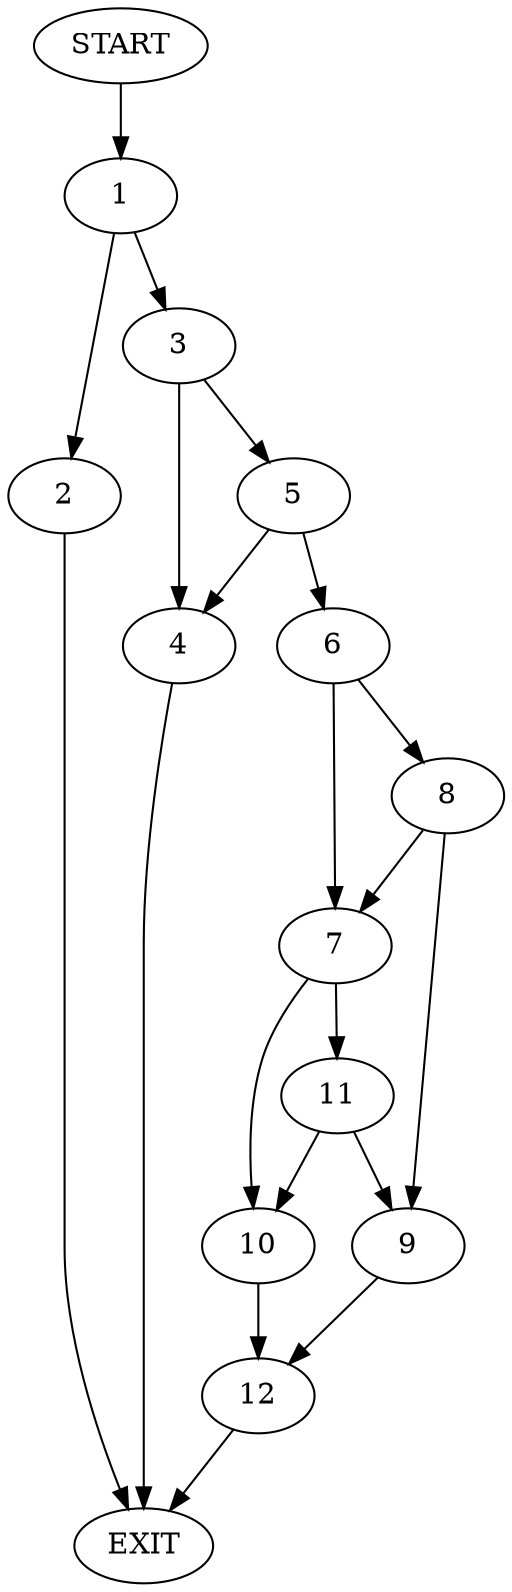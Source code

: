 digraph {
0 [label="START"]
13 [label="EXIT"]
0 -> 1
1 -> 2
1 -> 3
2 -> 13
3 -> 4
3 -> 5
5 -> 4
5 -> 6
4 -> 13
6 -> 7
6 -> 8
8 -> 7
8 -> 9
7 -> 10
7 -> 11
9 -> 12
10 -> 12
11 -> 10
11 -> 9
12 -> 13
}
